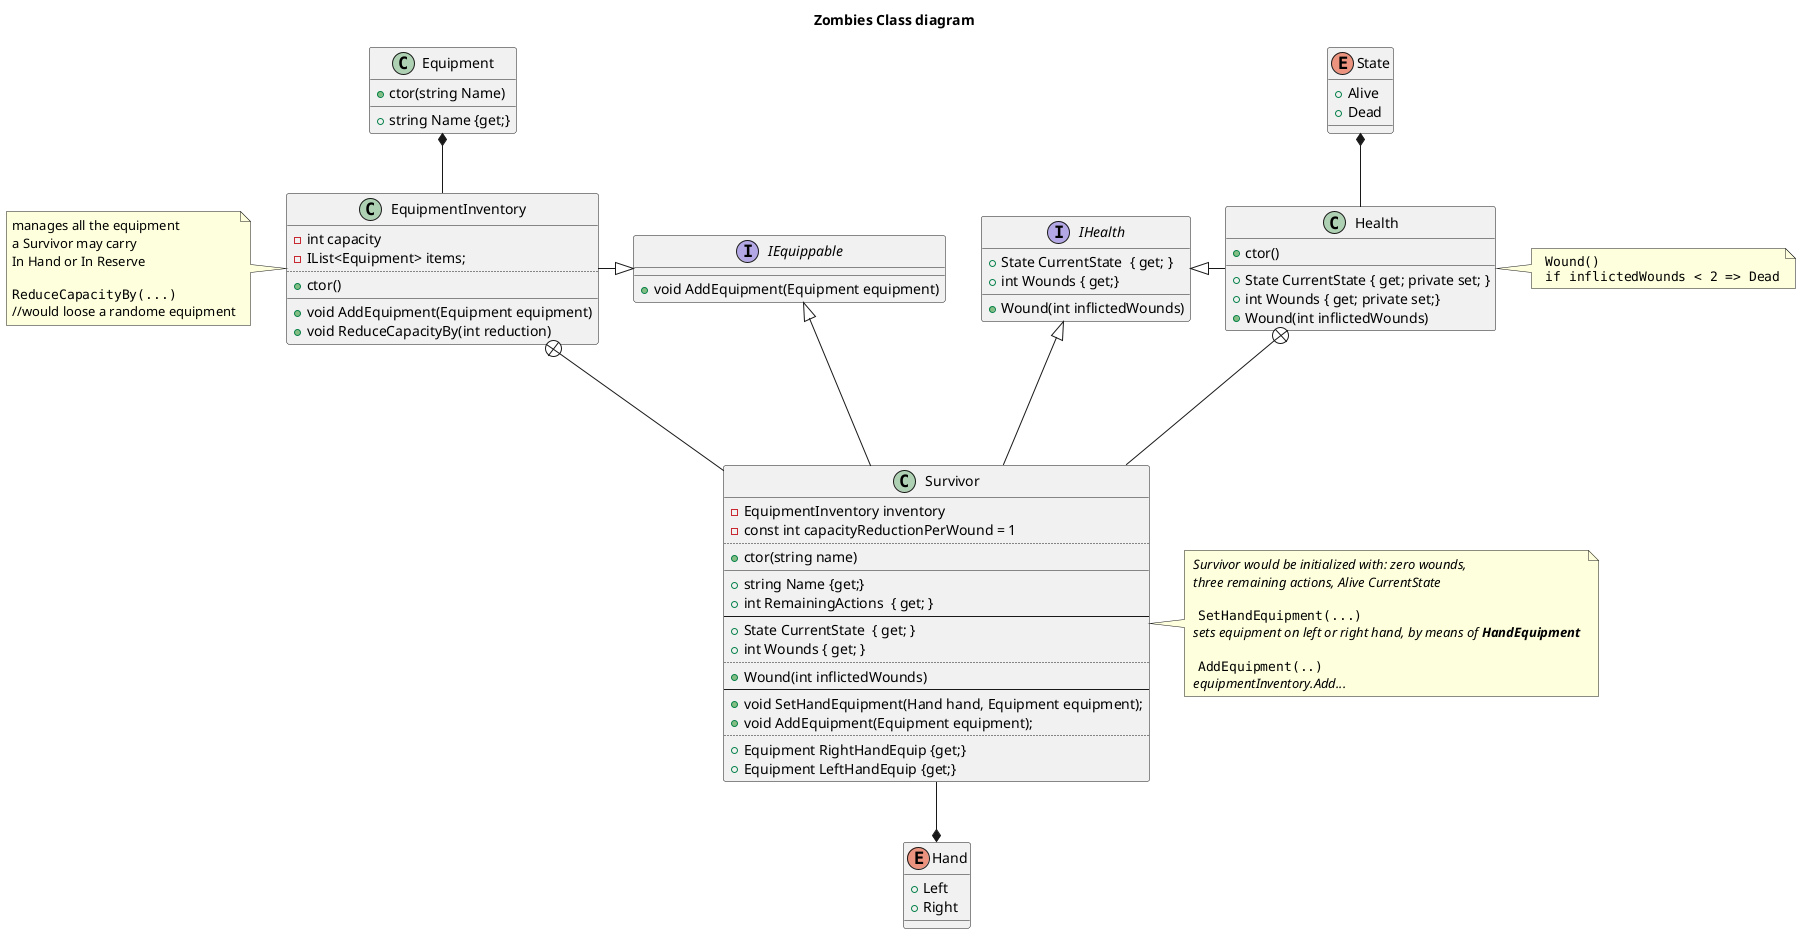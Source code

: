 @startuml "Zombies Class diagram"

title "Zombies Class diagram"


class Equipment
{
    +ctor(string Name)
    __
    +string Name {get;}
}

interface IEquippable
{
    +void AddEquipment(Equipment equipment)
}

class EquipmentInventory
{
    -int capacity
    -IList<Equipment> items;
    ..
    +ctor()
    __
    +void AddEquipment(Equipment equipment)
    +void ReduceCapacityBy(int reduction)
}

note left
    manages all the equipment
    a Survivor may carry
    In Hand or In Reserve

    ""ReduceCapacityBy(...)""
    //would loose a randome equipment
end note

Equipment *-- EquipmentInventory
IEquippable <|-left-EquipmentInventory

enum State{
    +Alive
    +Dead
}

interface IHealth
{
    +State CurrentState  { get; }
    +int Wounds { get;}
    +Wound(int inflictedWounds)
}

class Health
{
    +ctor()
    __
    +State CurrentState { get; private set; }
    +int Wounds { get; private set;}
    +Wound(int inflictedWounds)
}

note right
    "" Wound() ""
    "" if inflictedWounds < 2 => Dead""
end note

State *-- Health
IHealth <|- Health

enum Hand {
    +Left
    +Right
}

class Survivor
{
    -EquipmentInventory inventory
    -const int capacityReductionPerWound = 1
    ..
    +ctor(string name)
    __
    +string Name {get;}
    +int RemainingActions  { get; }
    --
    +State CurrentState  { get; }
    +int Wounds { get; }
    ..
    +Wound(int inflictedWounds)
    --
    +void SetHandEquipment(Hand hand, Equipment equipment);
    +void AddEquipment(Equipment equipment);
    ..
    +Equipment RightHandEquip {get;}
    +Equipment LeftHandEquip {get;}
}

note right
    // Survivor would be initialized with: zero wounds, //
    // three remaining actions, Alive CurrentState //

    "" SetHandEquipment(...) ""
    // sets equipment on left or right hand, by means of **HandEquipment** //

    "" AddEquipment(..) ""
    // equipmentInventory.Add...//
end note

Health +--- Survivor
Hand *-up- Survivor
IHealth <|-Survivor
IEquippable <|---Survivor



EquipmentInventory +-- Survivor


@enduml
